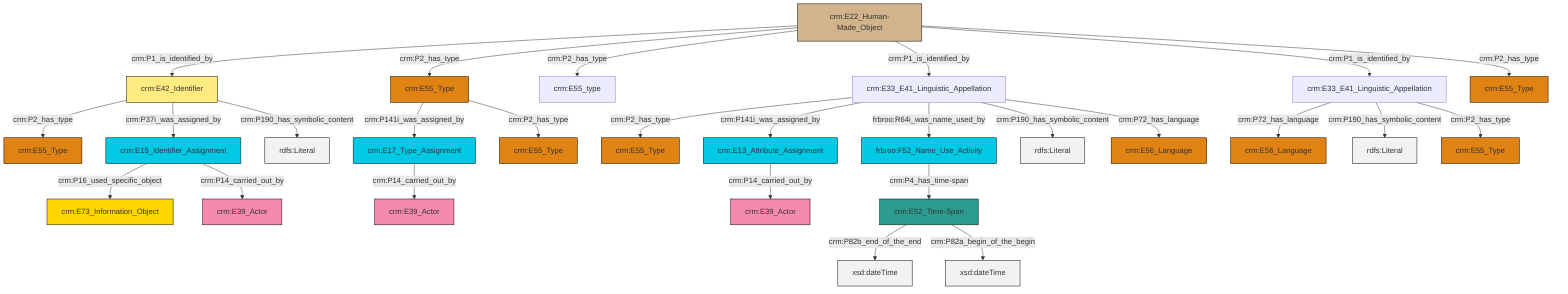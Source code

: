 graph TD
classDef Literal fill:#f2f2f2,stroke:#000000;
classDef CRM_Entity fill:#FFFFFF,stroke:#000000;
classDef Temporal_Entity fill:#00C9E6, stroke:#000000;
classDef Type fill:#E18312, stroke:#000000;
classDef Time-Span fill:#2C9C91, stroke:#000000;
classDef Appellation fill:#FFEB7F, stroke:#000000;
classDef Place fill:#008836, stroke:#000000;
classDef Persistent_Item fill:#B266B2, stroke:#000000;
classDef Conceptual_Object fill:#FFD700, stroke:#000000;
classDef Physical_Thing fill:#D2B48C, stroke:#000000;
classDef Actor fill:#f58aad, stroke:#000000;
classDef PC_Classes fill:#4ce600, stroke:#000000;
classDef Multi fill:#cccccc,stroke:#000000;

10["crm:E17_Type_Assignment"]:::Temporal_Entity -->|crm:P14_carried_out_by| 11["crm:E39_Actor"]:::Actor
14["crm:E33_E41_Linguistic_Appellation"]:::Default -->|crm:P72_has_language| 15["crm:E56_Language"]:::Type
16["crm:E33_E41_Linguistic_Appellation"]:::Default -->|crm:P2_has_type| 17["crm:E55_Type"]:::Type
8["crm:E15_Identifier_Assignment"]:::Temporal_Entity -->|crm:P16_used_specific_object| 21["crm:E73_Information_Object"]:::Conceptual_Object
22["crm:E22_Human-Made_Object"]:::Physical_Thing -->|crm:P1_is_identified_by| 18["crm:E42_Identifier"]:::Appellation
14["crm:E33_E41_Linguistic_Appellation"]:::Default -->|crm:P190_has_symbolic_content| 26[rdfs:Literal]:::Literal
16["crm:E33_E41_Linguistic_Appellation"]:::Default -->|crm:P141i_was_assigned_by| 30["crm:E13_Attribute_Assignment"]:::Temporal_Entity
18["crm:E42_Identifier"]:::Appellation -->|crm:P2_has_type| 32["crm:E55_Type"]:::Type
22["crm:E22_Human-Made_Object"]:::Physical_Thing -->|crm:P2_has_type| 6["crm:E55_Type"]:::Type
22["crm:E22_Human-Made_Object"]:::Physical_Thing -->|crm:P2_has_type| 35["crm:E55_type"]:::Default
16["crm:E33_E41_Linguistic_Appellation"]:::Default -->|frbroo:R64i_was_name_used_by| 27["frbroo:F52_Name_Use_Activity"]:::Temporal_Entity
6["crm:E55_Type"]:::Type -->|crm:P141i_was_assigned_by| 10["crm:E17_Type_Assignment"]:::Temporal_Entity
30["crm:E13_Attribute_Assignment"]:::Temporal_Entity -->|crm:P14_carried_out_by| 12["crm:E39_Actor"]:::Actor
22["crm:E22_Human-Made_Object"]:::Physical_Thing -->|crm:P1_is_identified_by| 16["crm:E33_E41_Linguistic_Appellation"]:::Default
2["crm:E52_Time-Span"]:::Time-Span -->|crm:P82b_end_of_the_end| 39[xsd:dateTime]:::Literal
6["crm:E55_Type"]:::Type -->|crm:P2_has_type| 23["crm:E55_Type"]:::Type
22["crm:E22_Human-Made_Object"]:::Physical_Thing -->|crm:P1_is_identified_by| 14["crm:E33_E41_Linguistic_Appellation"]:::Default
16["crm:E33_E41_Linguistic_Appellation"]:::Default -->|crm:P190_has_symbolic_content| 41[rdfs:Literal]:::Literal
27["frbroo:F52_Name_Use_Activity"]:::Temporal_Entity -->|crm:P4_has_time-span| 2["crm:E52_Time-Span"]:::Time-Span
8["crm:E15_Identifier_Assignment"]:::Temporal_Entity -->|crm:P14_carried_out_by| 0["crm:E39_Actor"]:::Actor
22["crm:E22_Human-Made_Object"]:::Physical_Thing -->|crm:P2_has_type| 44["crm:E55_Type"]:::Type
16["crm:E33_E41_Linguistic_Appellation"]:::Default -->|crm:P72_has_language| 37["crm:E56_Language"]:::Type
18["crm:E42_Identifier"]:::Appellation -->|crm:P37i_was_assigned_by| 8["crm:E15_Identifier_Assignment"]:::Temporal_Entity
14["crm:E33_E41_Linguistic_Appellation"]:::Default -->|crm:P2_has_type| 4["crm:E55_Type"]:::Type
18["crm:E42_Identifier"]:::Appellation -->|crm:P190_has_symbolic_content| 47[rdfs:Literal]:::Literal
2["crm:E52_Time-Span"]:::Time-Span -->|crm:P82a_begin_of_the_begin| 49[xsd:dateTime]:::Literal